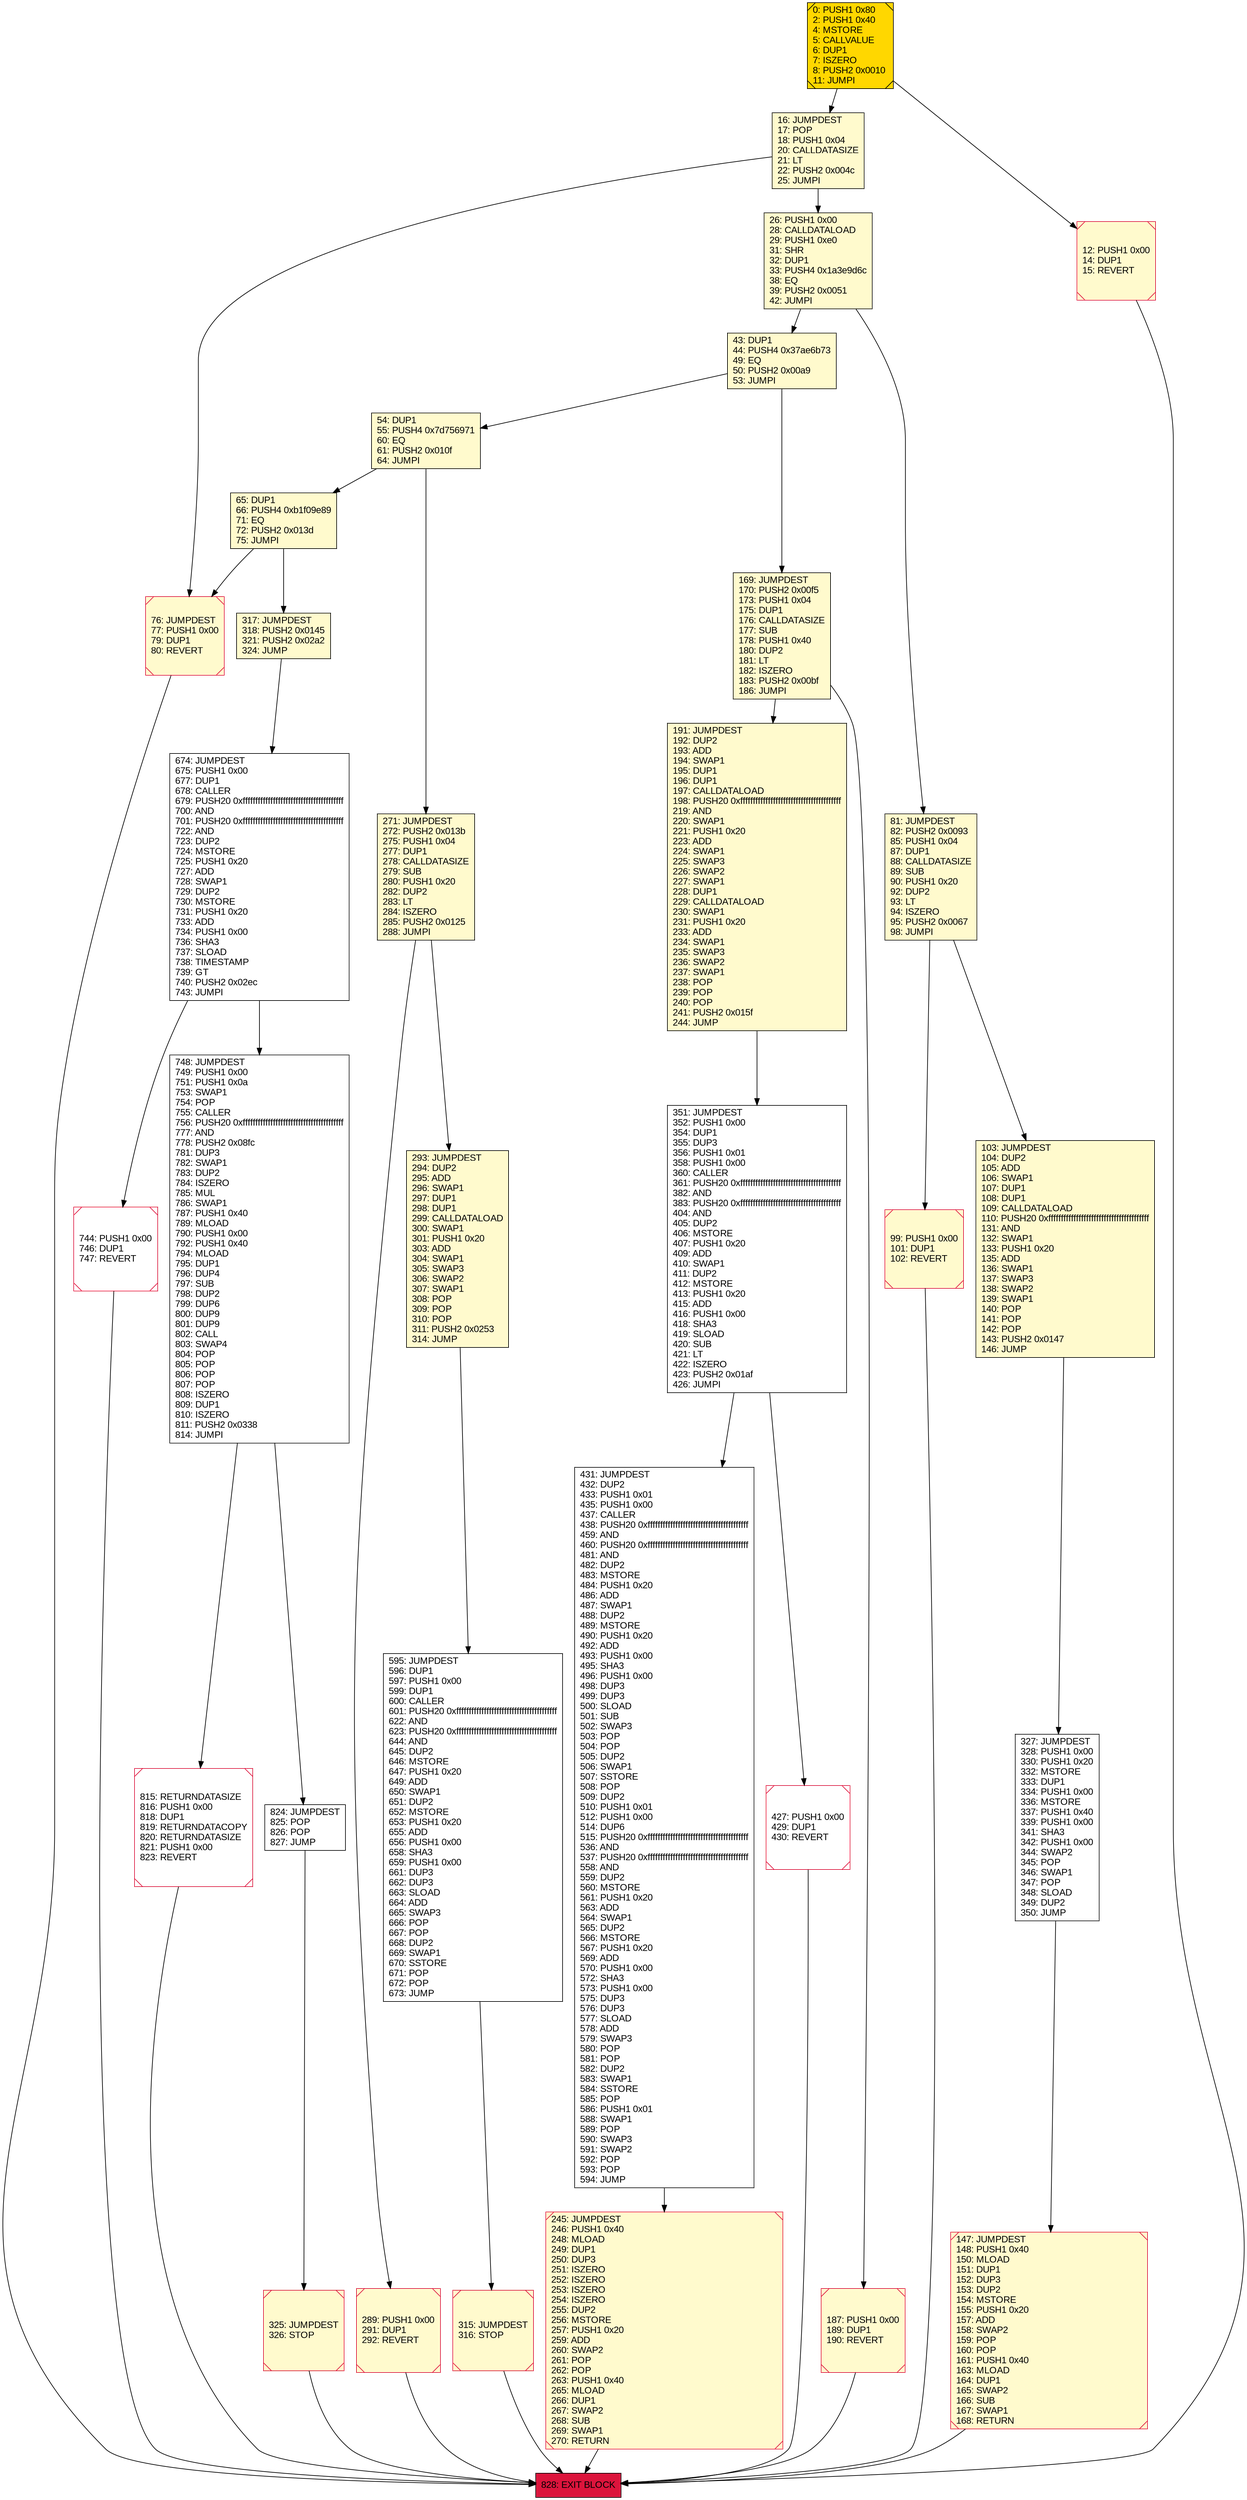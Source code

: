 digraph G {
bgcolor=transparent rankdir=UD;
node [shape=box style=filled color=black fillcolor=white fontname=arial fontcolor=black];
289 [label="289: PUSH1 0x00\l291: DUP1\l292: REVERT\l" fillcolor=lemonchiffon shape=Msquare color=crimson ];
99 [label="99: PUSH1 0x00\l101: DUP1\l102: REVERT\l" fillcolor=lemonchiffon shape=Msquare color=crimson ];
16 [label="16: JUMPDEST\l17: POP\l18: PUSH1 0x04\l20: CALLDATASIZE\l21: LT\l22: PUSH2 0x004c\l25: JUMPI\l" fillcolor=lemonchiffon ];
317 [label="317: JUMPDEST\l318: PUSH2 0x0145\l321: PUSH2 0x02a2\l324: JUMP\l" fillcolor=lemonchiffon ];
43 [label="43: DUP1\l44: PUSH4 0x37ae6b73\l49: EQ\l50: PUSH2 0x00a9\l53: JUMPI\l" fillcolor=lemonchiffon ];
169 [label="169: JUMPDEST\l170: PUSH2 0x00f5\l173: PUSH1 0x04\l175: DUP1\l176: CALLDATASIZE\l177: SUB\l178: PUSH1 0x40\l180: DUP2\l181: LT\l182: ISZERO\l183: PUSH2 0x00bf\l186: JUMPI\l" fillcolor=lemonchiffon ];
26 [label="26: PUSH1 0x00\l28: CALLDATALOAD\l29: PUSH1 0xe0\l31: SHR\l32: DUP1\l33: PUSH4 0x1a3e9d6c\l38: EQ\l39: PUSH2 0x0051\l42: JUMPI\l" fillcolor=lemonchiffon ];
76 [label="76: JUMPDEST\l77: PUSH1 0x00\l79: DUP1\l80: REVERT\l" fillcolor=lemonchiffon shape=Msquare color=crimson ];
245 [label="245: JUMPDEST\l246: PUSH1 0x40\l248: MLOAD\l249: DUP1\l250: DUP3\l251: ISZERO\l252: ISZERO\l253: ISZERO\l254: ISZERO\l255: DUP2\l256: MSTORE\l257: PUSH1 0x20\l259: ADD\l260: SWAP2\l261: POP\l262: POP\l263: PUSH1 0x40\l265: MLOAD\l266: DUP1\l267: SWAP2\l268: SUB\l269: SWAP1\l270: RETURN\l" fillcolor=lemonchiffon shape=Msquare color=crimson ];
744 [label="744: PUSH1 0x00\l746: DUP1\l747: REVERT\l" shape=Msquare color=crimson ];
271 [label="271: JUMPDEST\l272: PUSH2 0x013b\l275: PUSH1 0x04\l277: DUP1\l278: CALLDATASIZE\l279: SUB\l280: PUSH1 0x20\l282: DUP2\l283: LT\l284: ISZERO\l285: PUSH2 0x0125\l288: JUMPI\l" fillcolor=lemonchiffon ];
293 [label="293: JUMPDEST\l294: DUP2\l295: ADD\l296: SWAP1\l297: DUP1\l298: DUP1\l299: CALLDATALOAD\l300: SWAP1\l301: PUSH1 0x20\l303: ADD\l304: SWAP1\l305: SWAP3\l306: SWAP2\l307: SWAP1\l308: POP\l309: POP\l310: POP\l311: PUSH2 0x0253\l314: JUMP\l" fillcolor=lemonchiffon ];
427 [label="427: PUSH1 0x00\l429: DUP1\l430: REVERT\l" shape=Msquare color=crimson ];
748 [label="748: JUMPDEST\l749: PUSH1 0x00\l751: PUSH1 0x0a\l753: SWAP1\l754: POP\l755: CALLER\l756: PUSH20 0xffffffffffffffffffffffffffffffffffffffff\l777: AND\l778: PUSH2 0x08fc\l781: DUP3\l782: SWAP1\l783: DUP2\l784: ISZERO\l785: MUL\l786: SWAP1\l787: PUSH1 0x40\l789: MLOAD\l790: PUSH1 0x00\l792: PUSH1 0x40\l794: MLOAD\l795: DUP1\l796: DUP4\l797: SUB\l798: DUP2\l799: DUP6\l800: DUP9\l801: DUP9\l802: CALL\l803: SWAP4\l804: POP\l805: POP\l806: POP\l807: POP\l808: ISZERO\l809: DUP1\l810: ISZERO\l811: PUSH2 0x0338\l814: JUMPI\l" ];
325 [label="325: JUMPDEST\l326: STOP\l" fillcolor=lemonchiffon shape=Msquare color=crimson ];
54 [label="54: DUP1\l55: PUSH4 0x7d756971\l60: EQ\l61: PUSH2 0x010f\l64: JUMPI\l" fillcolor=lemonchiffon ];
0 [label="0: PUSH1 0x80\l2: PUSH1 0x40\l4: MSTORE\l5: CALLVALUE\l6: DUP1\l7: ISZERO\l8: PUSH2 0x0010\l11: JUMPI\l" fillcolor=lemonchiffon shape=Msquare fillcolor=gold ];
187 [label="187: PUSH1 0x00\l189: DUP1\l190: REVERT\l" fillcolor=lemonchiffon shape=Msquare color=crimson ];
65 [label="65: DUP1\l66: PUSH4 0xb1f09e89\l71: EQ\l72: PUSH2 0x013d\l75: JUMPI\l" fillcolor=lemonchiffon ];
431 [label="431: JUMPDEST\l432: DUP2\l433: PUSH1 0x01\l435: PUSH1 0x00\l437: CALLER\l438: PUSH20 0xffffffffffffffffffffffffffffffffffffffff\l459: AND\l460: PUSH20 0xffffffffffffffffffffffffffffffffffffffff\l481: AND\l482: DUP2\l483: MSTORE\l484: PUSH1 0x20\l486: ADD\l487: SWAP1\l488: DUP2\l489: MSTORE\l490: PUSH1 0x20\l492: ADD\l493: PUSH1 0x00\l495: SHA3\l496: PUSH1 0x00\l498: DUP3\l499: DUP3\l500: SLOAD\l501: SUB\l502: SWAP3\l503: POP\l504: POP\l505: DUP2\l506: SWAP1\l507: SSTORE\l508: POP\l509: DUP2\l510: PUSH1 0x01\l512: PUSH1 0x00\l514: DUP6\l515: PUSH20 0xffffffffffffffffffffffffffffffffffffffff\l536: AND\l537: PUSH20 0xffffffffffffffffffffffffffffffffffffffff\l558: AND\l559: DUP2\l560: MSTORE\l561: PUSH1 0x20\l563: ADD\l564: SWAP1\l565: DUP2\l566: MSTORE\l567: PUSH1 0x20\l569: ADD\l570: PUSH1 0x00\l572: SHA3\l573: PUSH1 0x00\l575: DUP3\l576: DUP3\l577: SLOAD\l578: ADD\l579: SWAP3\l580: POP\l581: POP\l582: DUP2\l583: SWAP1\l584: SSTORE\l585: POP\l586: PUSH1 0x01\l588: SWAP1\l589: POP\l590: SWAP3\l591: SWAP2\l592: POP\l593: POP\l594: JUMP\l" ];
327 [label="327: JUMPDEST\l328: PUSH1 0x00\l330: PUSH1 0x20\l332: MSTORE\l333: DUP1\l334: PUSH1 0x00\l336: MSTORE\l337: PUSH1 0x40\l339: PUSH1 0x00\l341: SHA3\l342: PUSH1 0x00\l344: SWAP2\l345: POP\l346: SWAP1\l347: POP\l348: SLOAD\l349: DUP2\l350: JUMP\l" ];
147 [label="147: JUMPDEST\l148: PUSH1 0x40\l150: MLOAD\l151: DUP1\l152: DUP3\l153: DUP2\l154: MSTORE\l155: PUSH1 0x20\l157: ADD\l158: SWAP2\l159: POP\l160: POP\l161: PUSH1 0x40\l163: MLOAD\l164: DUP1\l165: SWAP2\l166: SUB\l167: SWAP1\l168: RETURN\l" fillcolor=lemonchiffon shape=Msquare color=crimson ];
191 [label="191: JUMPDEST\l192: DUP2\l193: ADD\l194: SWAP1\l195: DUP1\l196: DUP1\l197: CALLDATALOAD\l198: PUSH20 0xffffffffffffffffffffffffffffffffffffffff\l219: AND\l220: SWAP1\l221: PUSH1 0x20\l223: ADD\l224: SWAP1\l225: SWAP3\l226: SWAP2\l227: SWAP1\l228: DUP1\l229: CALLDATALOAD\l230: SWAP1\l231: PUSH1 0x20\l233: ADD\l234: SWAP1\l235: SWAP3\l236: SWAP2\l237: SWAP1\l238: POP\l239: POP\l240: POP\l241: PUSH2 0x015f\l244: JUMP\l" fillcolor=lemonchiffon ];
351 [label="351: JUMPDEST\l352: PUSH1 0x00\l354: DUP1\l355: DUP3\l356: PUSH1 0x01\l358: PUSH1 0x00\l360: CALLER\l361: PUSH20 0xffffffffffffffffffffffffffffffffffffffff\l382: AND\l383: PUSH20 0xffffffffffffffffffffffffffffffffffffffff\l404: AND\l405: DUP2\l406: MSTORE\l407: PUSH1 0x20\l409: ADD\l410: SWAP1\l411: DUP2\l412: MSTORE\l413: PUSH1 0x20\l415: ADD\l416: PUSH1 0x00\l418: SHA3\l419: SLOAD\l420: SUB\l421: LT\l422: ISZERO\l423: PUSH2 0x01af\l426: JUMPI\l" ];
12 [label="12: PUSH1 0x00\l14: DUP1\l15: REVERT\l" fillcolor=lemonchiffon shape=Msquare color=crimson ];
315 [label="315: JUMPDEST\l316: STOP\l" fillcolor=lemonchiffon shape=Msquare color=crimson ];
824 [label="824: JUMPDEST\l825: POP\l826: POP\l827: JUMP\l" ];
815 [label="815: RETURNDATASIZE\l816: PUSH1 0x00\l818: DUP1\l819: RETURNDATACOPY\l820: RETURNDATASIZE\l821: PUSH1 0x00\l823: REVERT\l" shape=Msquare color=crimson ];
674 [label="674: JUMPDEST\l675: PUSH1 0x00\l677: DUP1\l678: CALLER\l679: PUSH20 0xffffffffffffffffffffffffffffffffffffffff\l700: AND\l701: PUSH20 0xffffffffffffffffffffffffffffffffffffffff\l722: AND\l723: DUP2\l724: MSTORE\l725: PUSH1 0x20\l727: ADD\l728: SWAP1\l729: DUP2\l730: MSTORE\l731: PUSH1 0x20\l733: ADD\l734: PUSH1 0x00\l736: SHA3\l737: SLOAD\l738: TIMESTAMP\l739: GT\l740: PUSH2 0x02ec\l743: JUMPI\l" ];
595 [label="595: JUMPDEST\l596: DUP1\l597: PUSH1 0x00\l599: DUP1\l600: CALLER\l601: PUSH20 0xffffffffffffffffffffffffffffffffffffffff\l622: AND\l623: PUSH20 0xffffffffffffffffffffffffffffffffffffffff\l644: AND\l645: DUP2\l646: MSTORE\l647: PUSH1 0x20\l649: ADD\l650: SWAP1\l651: DUP2\l652: MSTORE\l653: PUSH1 0x20\l655: ADD\l656: PUSH1 0x00\l658: SHA3\l659: PUSH1 0x00\l661: DUP3\l662: DUP3\l663: SLOAD\l664: ADD\l665: SWAP3\l666: POP\l667: POP\l668: DUP2\l669: SWAP1\l670: SSTORE\l671: POP\l672: POP\l673: JUMP\l" ];
81 [label="81: JUMPDEST\l82: PUSH2 0x0093\l85: PUSH1 0x04\l87: DUP1\l88: CALLDATASIZE\l89: SUB\l90: PUSH1 0x20\l92: DUP2\l93: LT\l94: ISZERO\l95: PUSH2 0x0067\l98: JUMPI\l" fillcolor=lemonchiffon ];
828 [label="828: EXIT BLOCK\l" fillcolor=crimson ];
103 [label="103: JUMPDEST\l104: DUP2\l105: ADD\l106: SWAP1\l107: DUP1\l108: DUP1\l109: CALLDATALOAD\l110: PUSH20 0xffffffffffffffffffffffffffffffffffffffff\l131: AND\l132: SWAP1\l133: PUSH1 0x20\l135: ADD\l136: SWAP1\l137: SWAP3\l138: SWAP2\l139: SWAP1\l140: POP\l141: POP\l142: POP\l143: PUSH2 0x0147\l146: JUMP\l" fillcolor=lemonchiffon ];
43 -> 169;
271 -> 293;
191 -> 351;
81 -> 103;
815 -> 828;
271 -> 289;
26 -> 43;
16 -> 26;
16 -> 76;
54 -> 65;
43 -> 54;
12 -> 828;
65 -> 76;
431 -> 245;
315 -> 828;
595 -> 315;
147 -> 828;
0 -> 16;
54 -> 271;
65 -> 317;
169 -> 187;
103 -> 327;
824 -> 325;
169 -> 191;
187 -> 828;
325 -> 828;
351 -> 427;
26 -> 81;
317 -> 674;
0 -> 12;
76 -> 828;
245 -> 828;
744 -> 828;
427 -> 828;
674 -> 748;
748 -> 815;
81 -> 99;
289 -> 828;
293 -> 595;
327 -> 147;
351 -> 431;
674 -> 744;
99 -> 828;
748 -> 824;
}